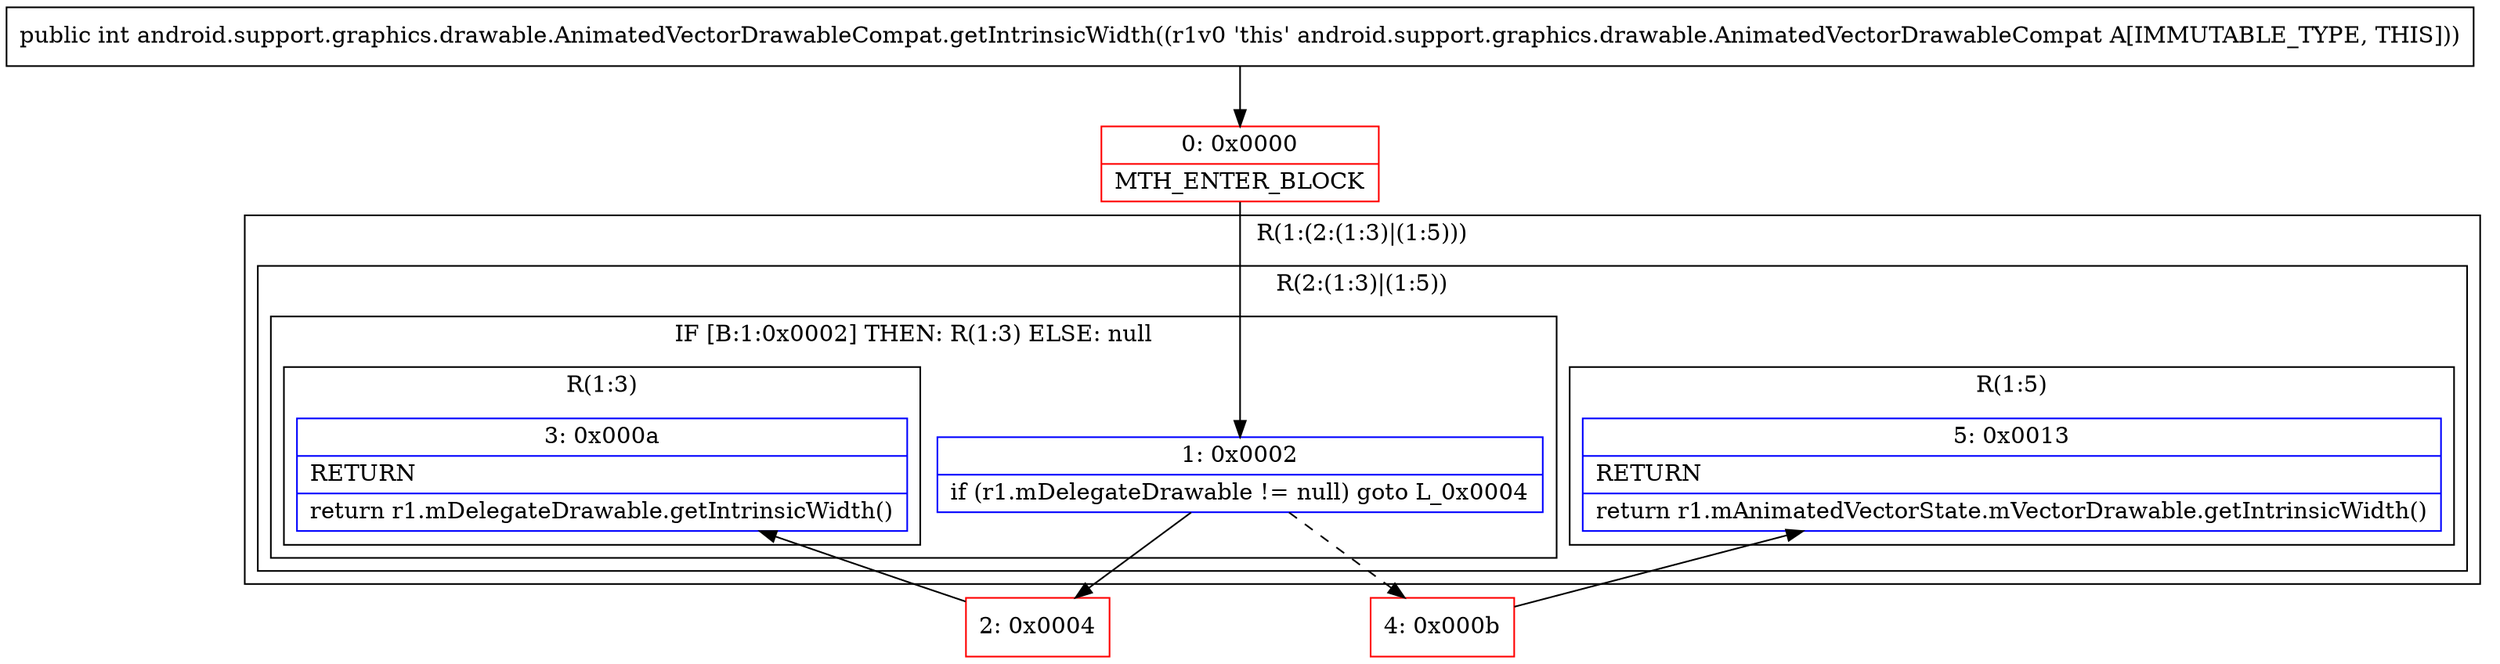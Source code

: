 digraph "CFG forandroid.support.graphics.drawable.AnimatedVectorDrawableCompat.getIntrinsicWidth()I" {
subgraph cluster_Region_662560404 {
label = "R(1:(2:(1:3)|(1:5)))";
node [shape=record,color=blue];
subgraph cluster_Region_664355749 {
label = "R(2:(1:3)|(1:5))";
node [shape=record,color=blue];
subgraph cluster_IfRegion_356998514 {
label = "IF [B:1:0x0002] THEN: R(1:3) ELSE: null";
node [shape=record,color=blue];
Node_1 [shape=record,label="{1\:\ 0x0002|if (r1.mDelegateDrawable != null) goto L_0x0004\l}"];
subgraph cluster_Region_1393256644 {
label = "R(1:3)";
node [shape=record,color=blue];
Node_3 [shape=record,label="{3\:\ 0x000a|RETURN\l|return r1.mDelegateDrawable.getIntrinsicWidth()\l}"];
}
}
subgraph cluster_Region_449549647 {
label = "R(1:5)";
node [shape=record,color=blue];
Node_5 [shape=record,label="{5\:\ 0x0013|RETURN\l|return r1.mAnimatedVectorState.mVectorDrawable.getIntrinsicWidth()\l}"];
}
}
}
Node_0 [shape=record,color=red,label="{0\:\ 0x0000|MTH_ENTER_BLOCK\l}"];
Node_2 [shape=record,color=red,label="{2\:\ 0x0004}"];
Node_4 [shape=record,color=red,label="{4\:\ 0x000b}"];
MethodNode[shape=record,label="{public int android.support.graphics.drawable.AnimatedVectorDrawableCompat.getIntrinsicWidth((r1v0 'this' android.support.graphics.drawable.AnimatedVectorDrawableCompat A[IMMUTABLE_TYPE, THIS])) }"];
MethodNode -> Node_0;
Node_1 -> Node_2;
Node_1 -> Node_4[style=dashed];
Node_0 -> Node_1;
Node_2 -> Node_3;
Node_4 -> Node_5;
}

